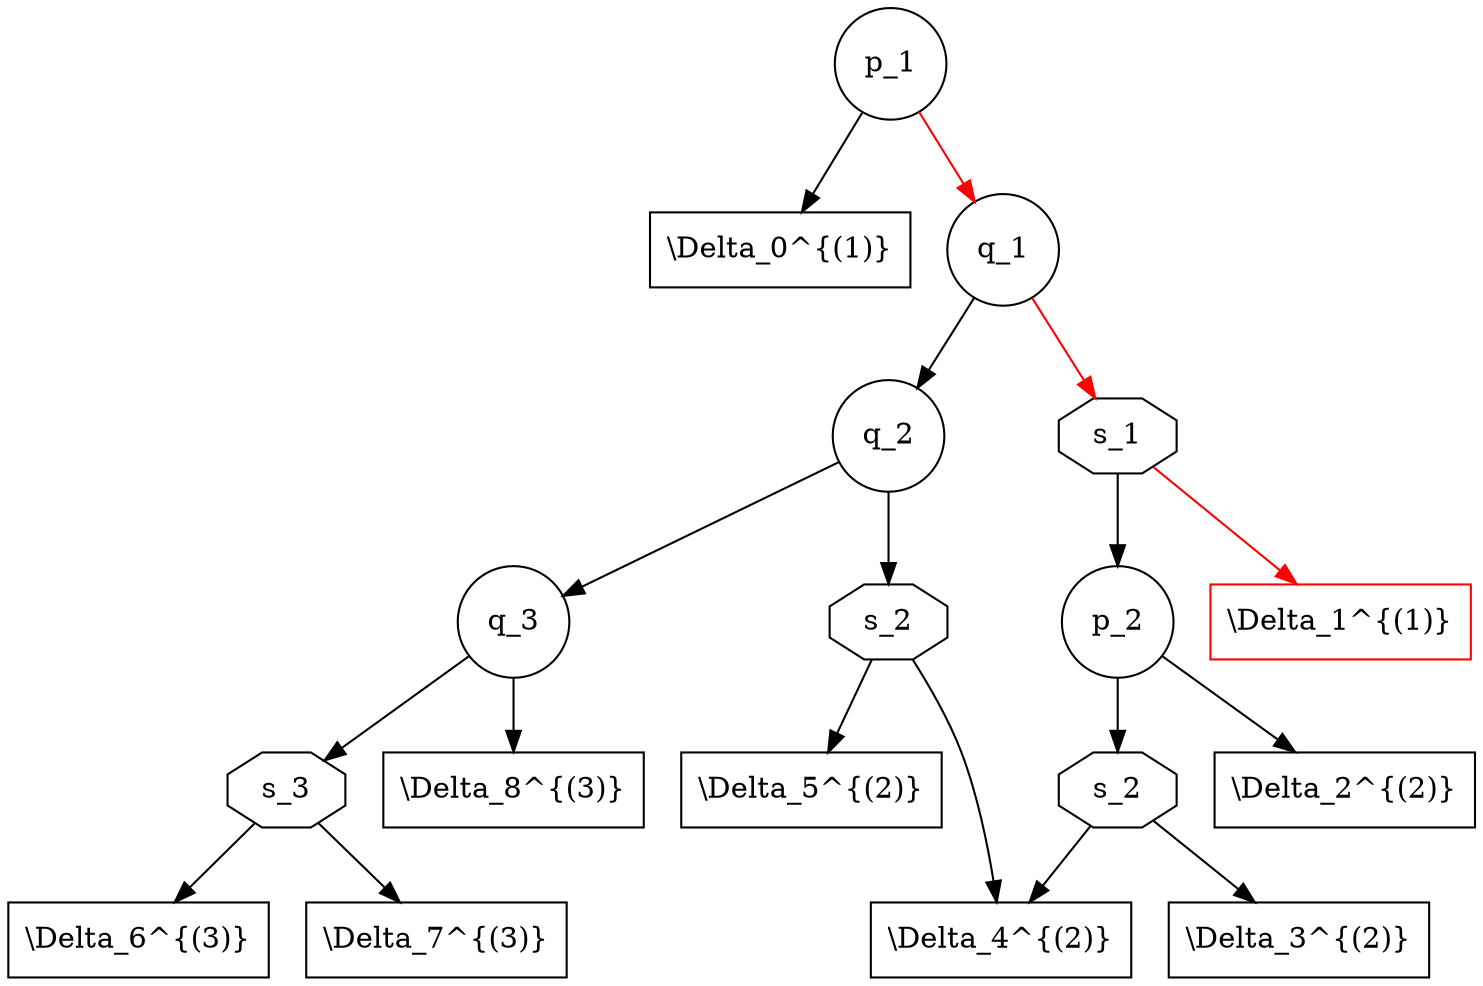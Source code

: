 digraph ss_b4 {
    p1 [label="p_1"] [shape=circle];
    d0 [label="\\Delta_0^{(1)}"] [shape=box];
    q1 [label="q_1"] [shape=circle];
    d1 [label="\\Delta_1^{(1)}"] [shape=box] [color=red];
    p2 [label="p_2"] [shape=circle];
    q2 [label="q_2"] [shape=circle];
    s1 [label="s_1"] [shape=octagon];
    d2 [label="\\Delta_2^{(2)}"] [shape=box];
    s21 [label="s_2"] [shape=octagon];
    s22 [label="s_2"] [shape=octagon];
    q3 [label="q_3"] [shape=circle];
    s3 [label="s_3"] [shape=octagon];
    d3 [label="\\Delta_3^{(2)}"] [shape=box];
    d5 [label="\\Delta_5^{(2)}"] [shape=box];
    d4 [label="\\Delta_4^{(2)}"] [shape=box];
    d6 [label="\\Delta_6^{(3)}"] [shape=box];
    d7 [label="\\Delta_7^{(3)}"] [shape=box];
    d8 [label="\\Delta_8^{(3)}"] [shape=box];

    p1 -> d0
    p1 -> q1 -> s1 -> d1 [color=red]; 
    q1 -> q2 -> q3 -> d8
    s1 -> p2 -> d2
    p2 -> s21 -> d3
    s21 -> d4
    q2 -> s22
    q3 -> s3
    s3 -> d6
    s3 -> d7
    s22 -> d5
    s22 -> d4
}

